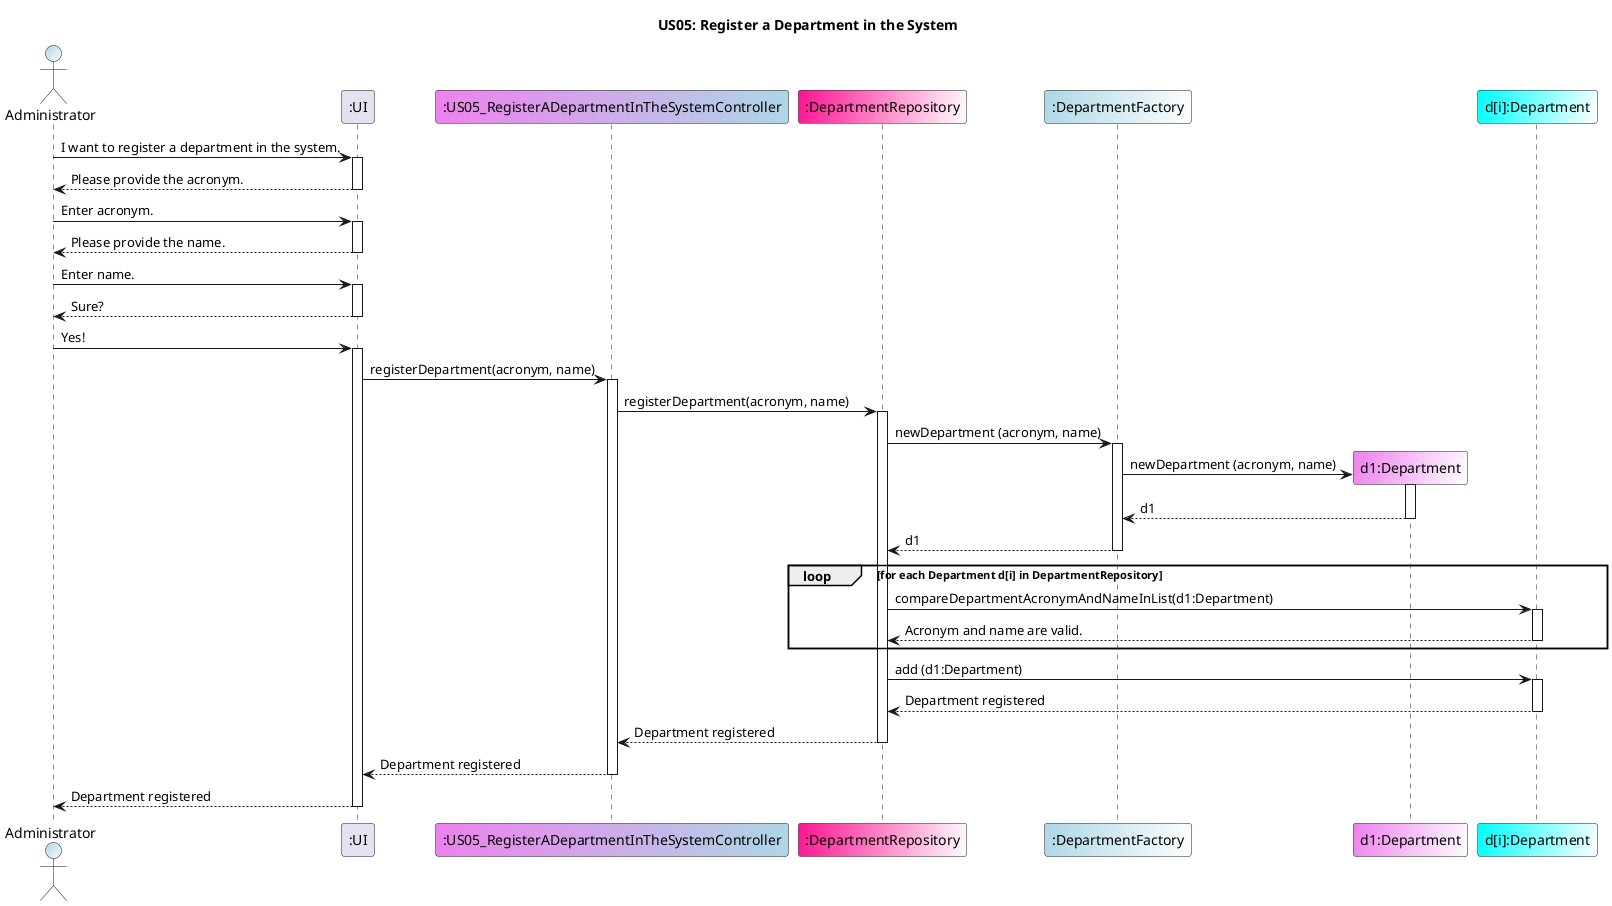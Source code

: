 @startuml

title US05: Register a Department in the System

actor "Administrator" as Administrator #LightBlue/White
participant ":UI" as UI
participant ":US05_RegisterADepartmentInTheSystemController" as Controller #Violet/LightBlue
participant ":DepartmentRepository" as DepartmentRepository #DeepPink/White
participant ":DepartmentFactory" as DepartmentFactory #LightBlue/White
participant "d1:Department" as Department #Violet/White
participant "d[i]:Department" as Departmenti #Cyan/White

Administrator -> UI: I want to register a department in the system.
activate UI
UI --> Administrator: Please provide the acronym.
deactivate UI
Administrator -> UI: Enter acronym.
activate UI
UI --> Administrator: Please provide the name.
deactivate UI
Administrator -> UI: Enter name.
activate UI
UI --> Administrator: Sure?
deactivate UI
Administrator -> UI: Yes!
activate UI

UI -> Controller: registerDepartment(acronym, name)
activate Controller
Controller -> DepartmentRepository: registerDepartment(acronym, name)
activate DepartmentRepository
DepartmentRepository -> DepartmentFactory: newDepartment (acronym, name)
activate DepartmentFactory
DepartmentFactory -> Department **: newDepartment (acronym, name)
activate Department
Department --> DepartmentFactory: d1
deactivate Department
DepartmentFactory --> DepartmentRepository: d1
deactivate DepartmentFactory

loop for each Department d[i] in DepartmentRepository
DepartmentRepository -> Departmenti: compareDepartmentAcronymAndNameInList(d1:Department)
activate Departmenti
Departmenti --> DepartmentRepository: Acronym and name are valid.
deactivate Departmenti
end

DepartmentRepository -> Departmenti: add (d1:Department)
activate Departmenti
Departmenti --> DepartmentRepository: Department registered
deactivate Departmenti
DepartmentRepository --> Controller: Department registered
deactivate DepartmentRepository
Controller --> UI: Department registered
deactivate Controller
UI --> Administrator: Department registered
deactivate UI



@enduml